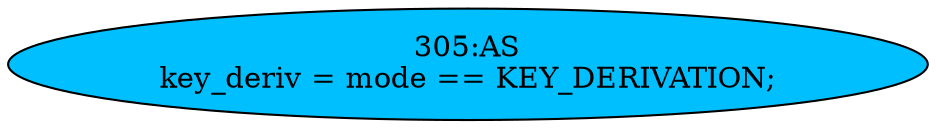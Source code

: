 strict digraph "" {
	node [label="\N"];
	"305:AS"	 [ast="<pyverilog.vparser.ast.Assign object at 0x7f79abcb37d0>",
		def_var="['key_deriv']",
		fillcolor=deepskyblue,
		label="305:AS
key_deriv = mode == KEY_DERIVATION;",
		statements="[]",
		style=filled,
		typ=Assign,
		use_var="['mode', 'KEY_DERIVATION']"];
}
